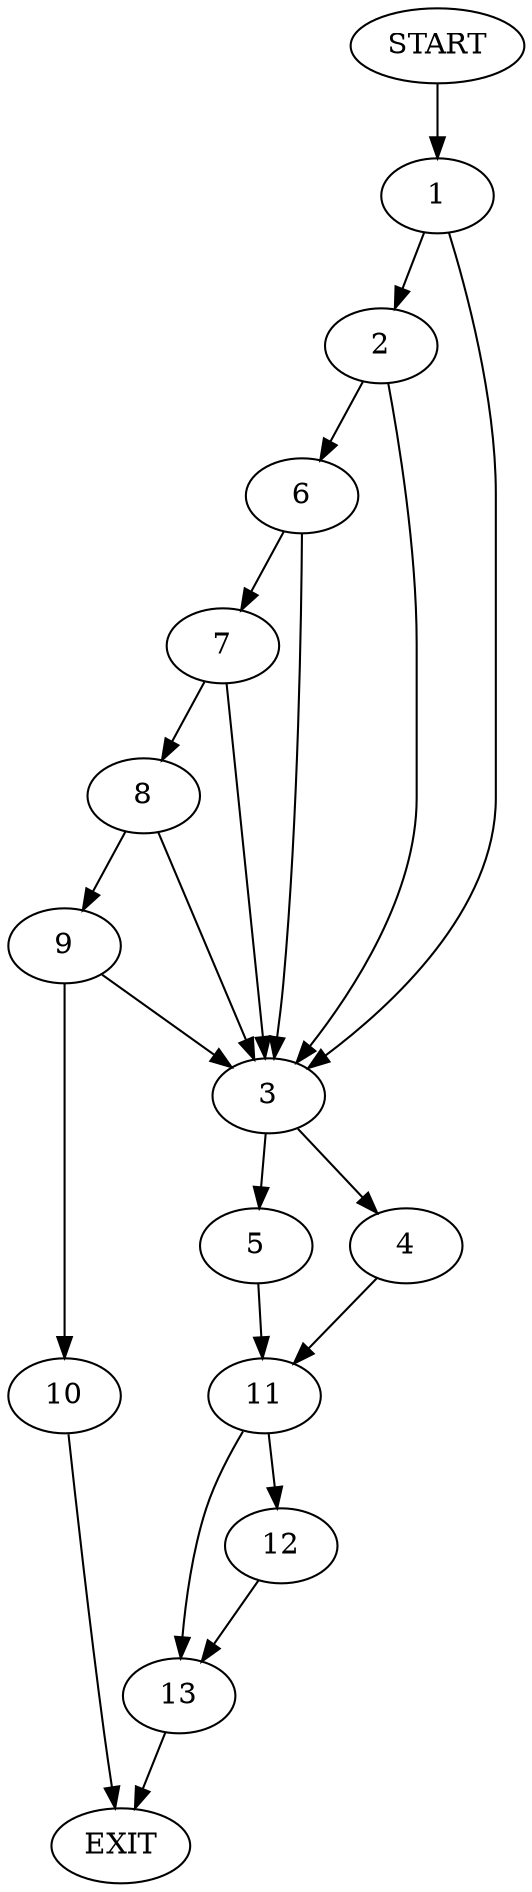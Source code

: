digraph {
0 [label="START"]
14 [label="EXIT"]
0 -> 1
1 -> 2
1 -> 3
3 -> 4
3 -> 5
2 -> 6
2 -> 3
6 -> 3
6 -> 7
7 -> 8
7 -> 3
8 -> 9
8 -> 3
9 -> 3
9 -> 10
10 -> 14
5 -> 11
4 -> 11
11 -> 12
11 -> 13
13 -> 14
12 -> 13
}
